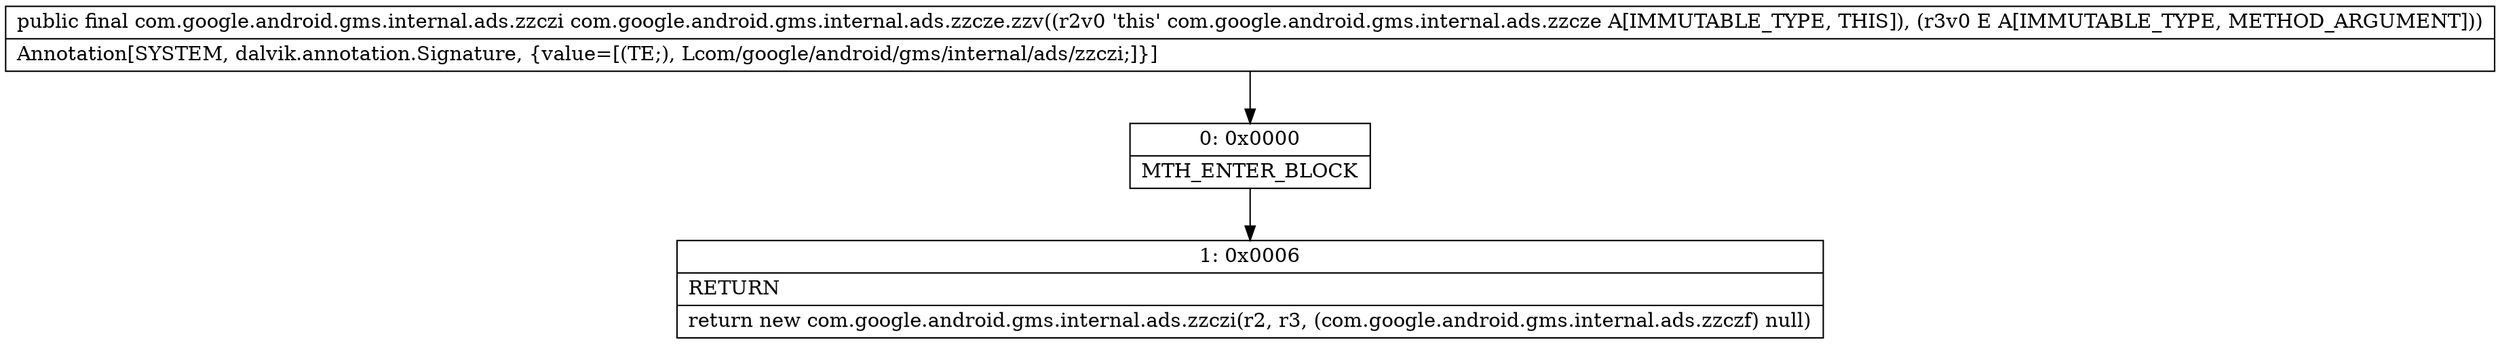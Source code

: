 digraph "CFG forcom.google.android.gms.internal.ads.zzcze.zzv(Ljava\/lang\/Object;)Lcom\/google\/android\/gms\/internal\/ads\/zzczi;" {
Node_0 [shape=record,label="{0\:\ 0x0000|MTH_ENTER_BLOCK\l}"];
Node_1 [shape=record,label="{1\:\ 0x0006|RETURN\l|return new com.google.android.gms.internal.ads.zzczi(r2, r3, (com.google.android.gms.internal.ads.zzczf) null)\l}"];
MethodNode[shape=record,label="{public final com.google.android.gms.internal.ads.zzczi com.google.android.gms.internal.ads.zzcze.zzv((r2v0 'this' com.google.android.gms.internal.ads.zzcze A[IMMUTABLE_TYPE, THIS]), (r3v0 E A[IMMUTABLE_TYPE, METHOD_ARGUMENT]))  | Annotation[SYSTEM, dalvik.annotation.Signature, \{value=[(TE;), Lcom\/google\/android\/gms\/internal\/ads\/zzczi;]\}]\l}"];
MethodNode -> Node_0;
Node_0 -> Node_1;
}

